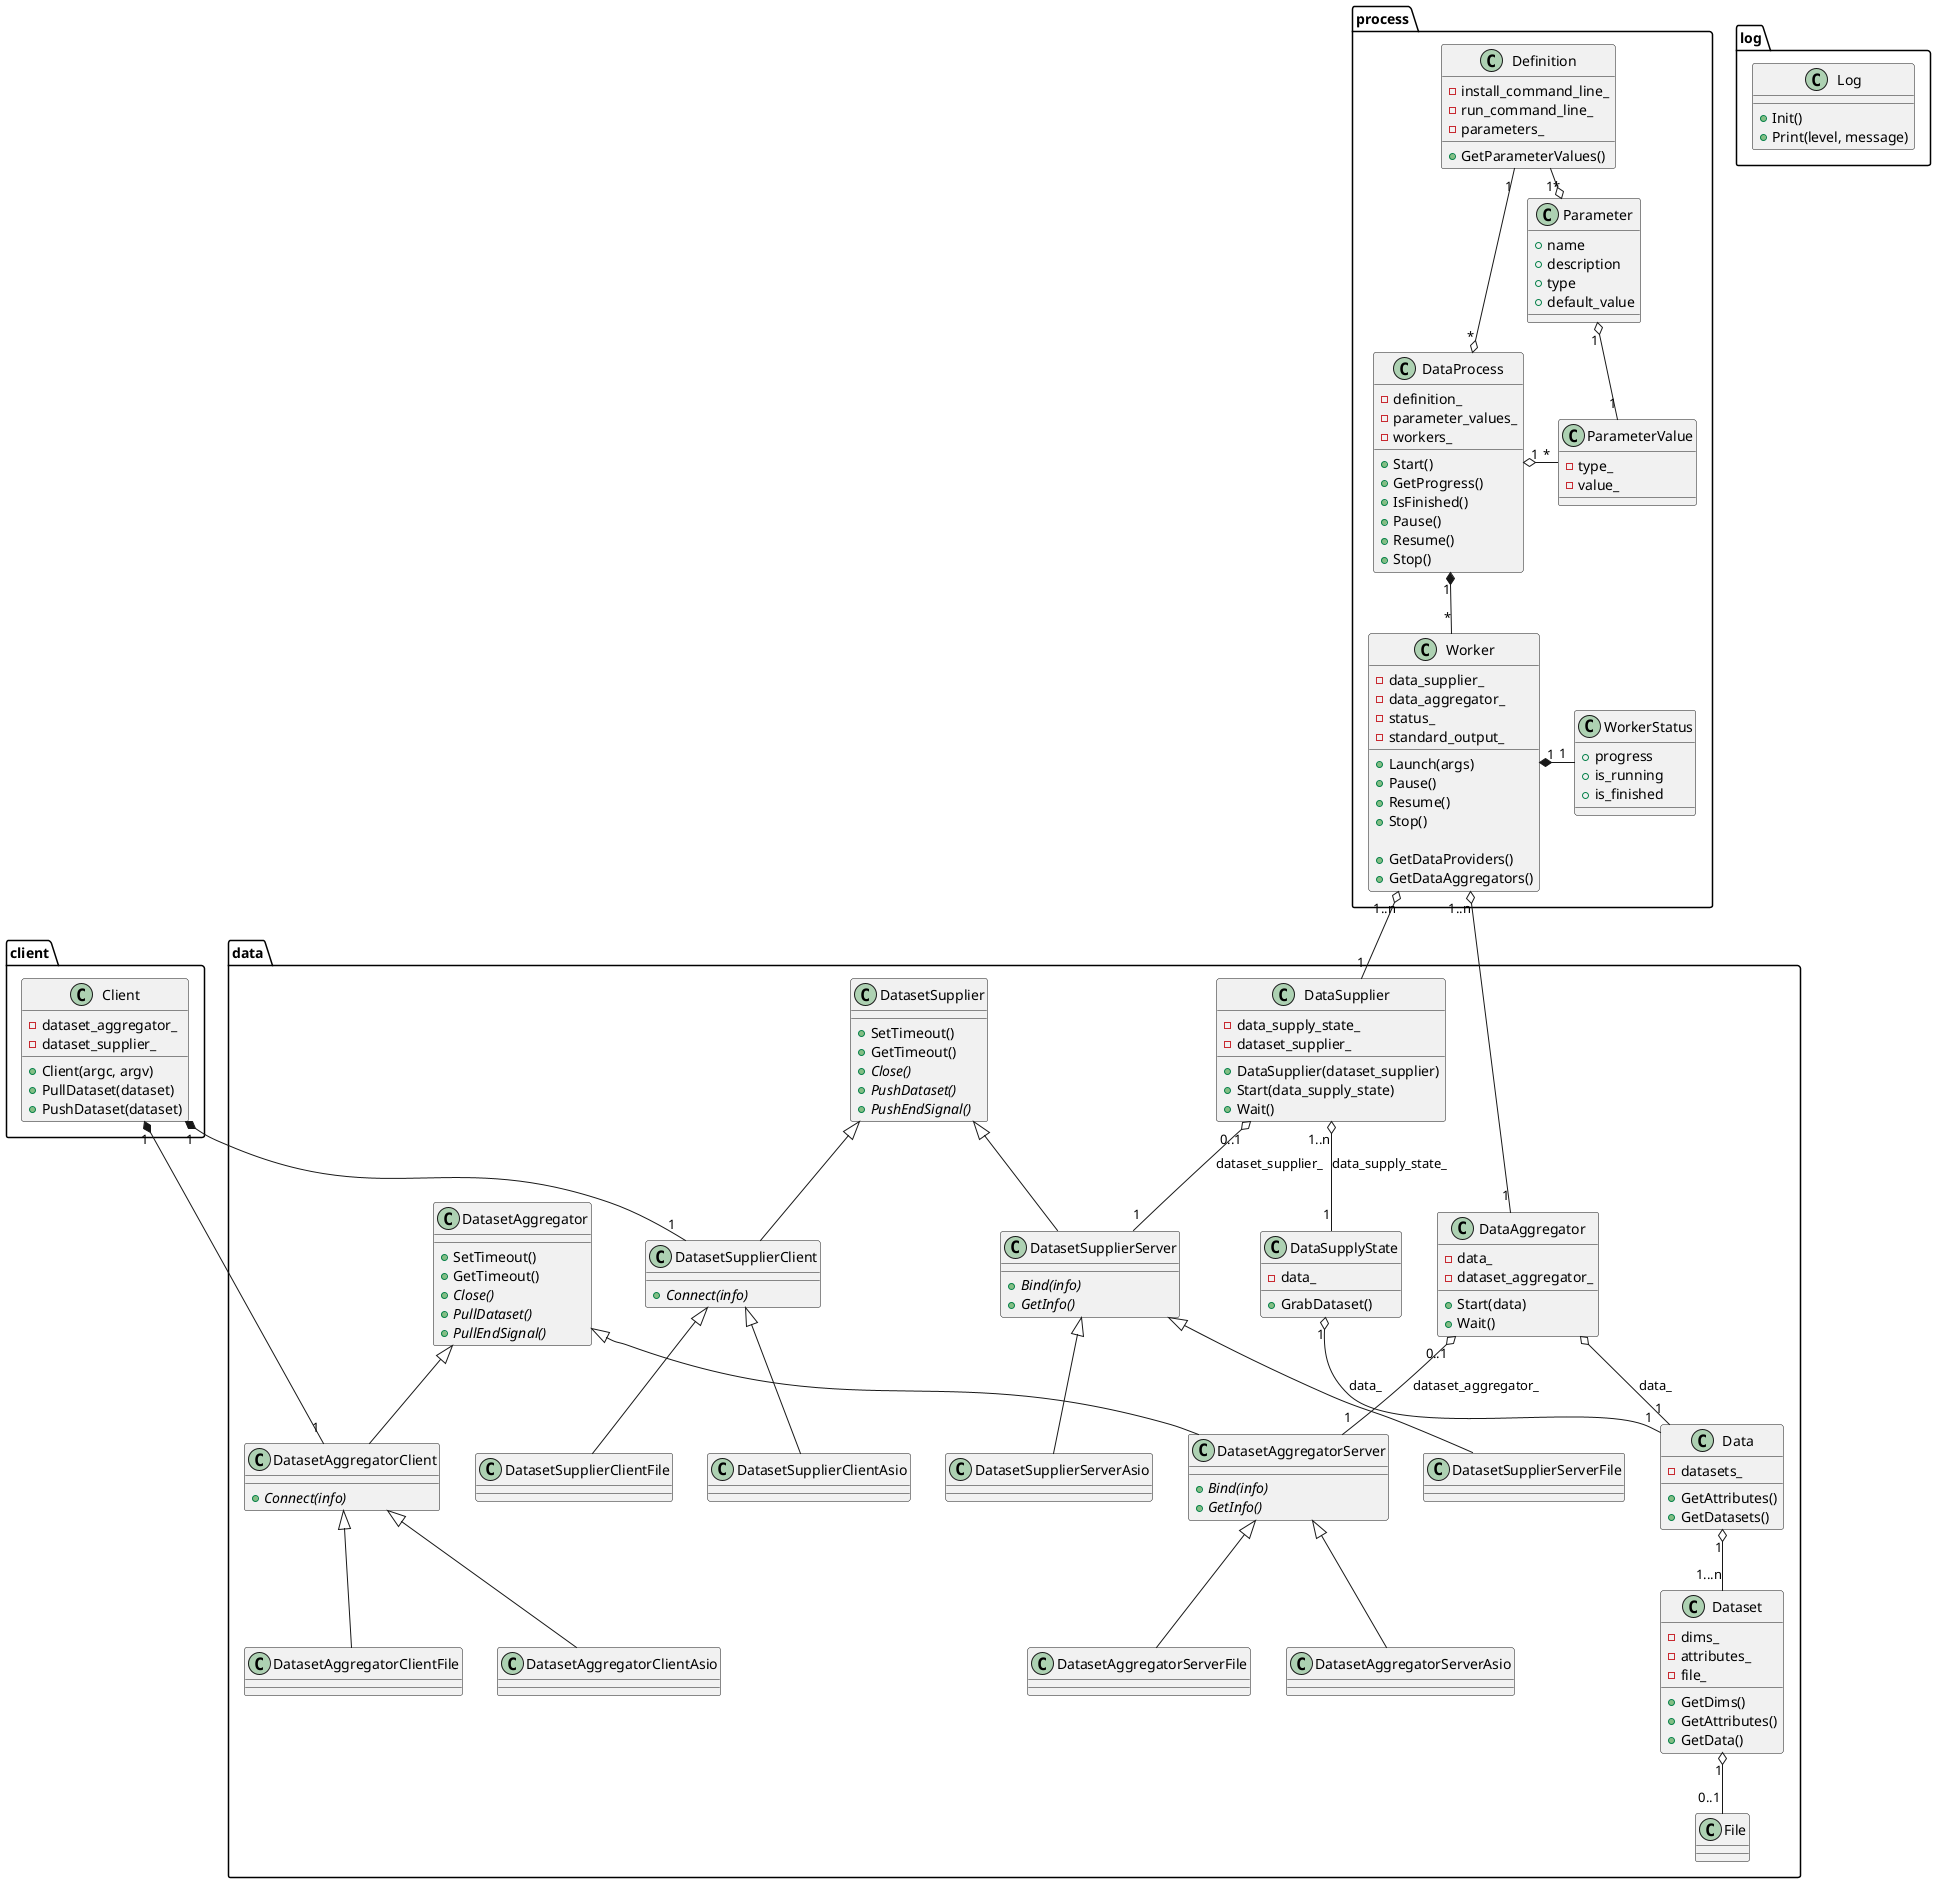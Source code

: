 @startuml

namespace log {
    class Log {
        + Init()
        + Print(level, message)

    }
}

namespace data {

    class Dataset {
        - dims_
        - attributes_
        - file_

        + GetDims()
        + GetAttributes()
        + GetData()
    }
    Dataset "1" o-- "0..1" File

    class Data {
        - datasets_

        + GetAttributes()
        + GetDatasets()
    }
    Data "1" o-- "1...n" Dataset

    class DataSupplyState {
        - data_

        + GrabDataset()
    }
    DataSupplyState "1" o-- "1" Data : data_

    class DatasetSupplier {
        + SetTimeout()
        + GetTimeout()
        + {abstract} Close()
        + {abstract} PushDataset()
        + {abstract} PushEndSignal()
    }

    class DatasetSupplierServer {
        + {abstract} Bind(info)
        + {abstract} GetInfo()
    }
    DatasetSupplierServer -u-|> DatasetSupplier

    class DatasetSupplierClient {
        + {abstract} Connect(info)
    }
    DatasetSupplierClient -u-|> DatasetSupplier

    class DatasetSupplierServerAsio {}
    DatasetSupplierServerAsio -u-|> DatasetSupplierServer

    class DatasetSupplierClientAsio {}
    DatasetSupplierClientAsio -u-|> DatasetSupplierClient

    class DatasetSupplierServerFile {}
    DatasetSupplierServerFile -u-|> DatasetSupplierServer

    class DatasetSupplierClientFile {}
    DatasetSupplierClientFile -u-|> DatasetSupplierClient

    class DatasetAggregator {
        + SetTimeout()
        + GetTimeout()
        + {abstract} Close()
        + {abstract} PullDataset()
        + {abstract} PullEndSignal()
    }

    class DatasetAggregatorServer {
        + {abstract} Bind(info)
        + {abstract} GetInfo()
    }
    DatasetAggregatorServer -u-|> DatasetAggregator

    class DatasetAggregatorClient {
        + {abstract} Connect(info)
    }
    DatasetAggregatorClient -u-|> DatasetAggregator

    class DatasetAggregatorServerAsio {}
    DatasetAggregatorServerAsio -u-|> DatasetAggregatorServer

    class DatasetAggregatorClientAsio {}
    DatasetAggregatorClientAsio -u-|> DatasetAggregatorClient

    class DatasetAggregatorServerFile {}
    DatasetAggregatorServerFile -u-|> DatasetAggregatorServer

    class DatasetAggregatorClientFile {}
    DatasetAggregatorClientFile -u-|> DatasetAggregatorClient

    class DataSupplier {
        - data_supply_state_
        - dataset_supplier_

        + DataSupplier(dataset_supplier)
        + Start(data_supply_state)
        + Wait()
    }
    DataSupplier "1..n" o-- "1" DataSupplyState : data_supply_state_
    DataSupplier "0..1" o-- "1" DatasetSupplierServer : dataset_supplier_

    class DataAggregator {
        - data_
        - dataset_aggregator_

        + Start(data)
        + Wait()
    }
    DataAggregator o-- "1" Data : data_
    DataAggregator "0..1" o-- "1" DatasetAggregatorServer : dataset_aggregator_
}

namespace process {

    class ParameterValue {
        - type_
        - value_
    }

    class Parameter {
        + name
        + description
        + type
        + default_value
    }
    Parameter "1" o- "1" ParameterValue

    class Definition {
        - install_command_line_
        - run_command_line_
        - parameters_

        + GetParameterValues()
    }
    Definition "1" -o "*" Parameter

    class Worker {
        - data_supplier_
        - data_aggregator_
        - status_
        - standard_output_

        + Launch(args)
        + Pause()
        + Resume()
        + Stop()

        + GetDataProviders()
        + GetDataAggregators()
    }
    Worker "1..n" o-- "1" data.DataSupplier
    Worker "1..n" o-- "1" data.DataAggregator

    class WorkerStatus {
        + progress
        + is_running
        + is_finished
    }
    Worker "1" *- "1" WorkerStatus

    class DataProcess {
        - definition_
        - parameter_values_
        - workers_

        + Start()
        + GetProgress()
        + IsFinished()
        + Pause()
        + Resume()
        + Stop()
    }
    DataProcess "*" o-u- "1" Definition
    DataProcess "1" o- "*" ParameterValue
    DataProcess "1" *-- "*" Worker
}

namespace client {

    class Client {
        + Client(argc, argv)
        + PullDataset(dataset)
        + PushDataset(dataset)

        - dataset_aggregator_
        - dataset_supplier_
    }
    Client "1" *-- "1" data.DatasetAggregatorClient
    Client "1" *-- "1" data.DatasetSupplierClient
}

@enduml
